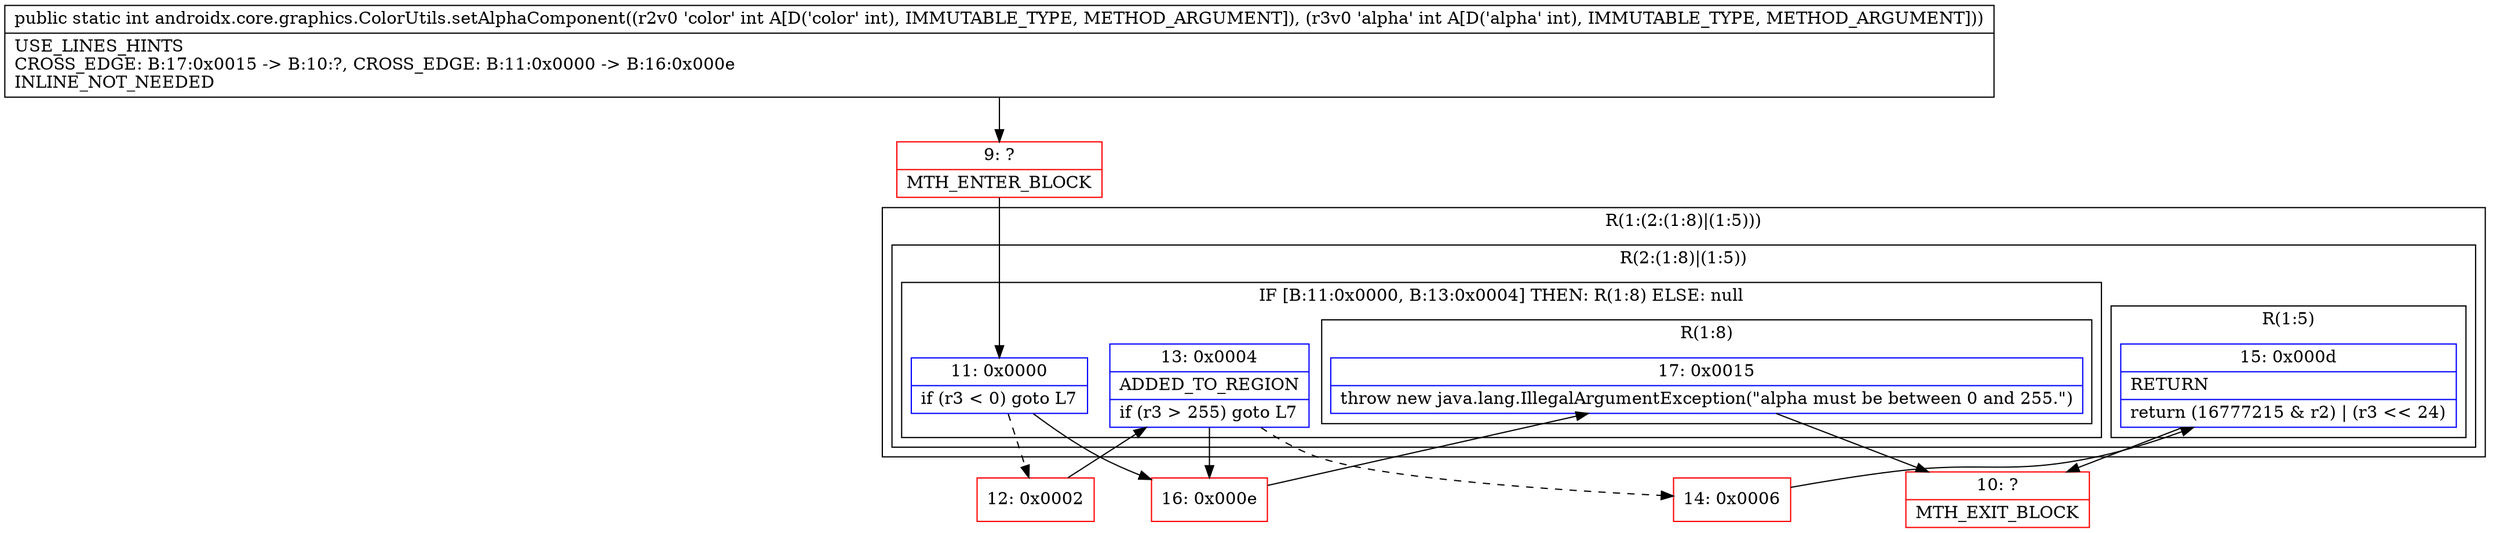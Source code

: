 digraph "CFG forandroidx.core.graphics.ColorUtils.setAlphaComponent(II)I" {
subgraph cluster_Region_378350306 {
label = "R(1:(2:(1:8)|(1:5)))";
node [shape=record,color=blue];
subgraph cluster_Region_956253958 {
label = "R(2:(1:8)|(1:5))";
node [shape=record,color=blue];
subgraph cluster_IfRegion_716344838 {
label = "IF [B:11:0x0000, B:13:0x0004] THEN: R(1:8) ELSE: null";
node [shape=record,color=blue];
Node_11 [shape=record,label="{11\:\ 0x0000|if (r3 \< 0) goto L7\l}"];
Node_13 [shape=record,label="{13\:\ 0x0004|ADDED_TO_REGION\l|if (r3 \> 255) goto L7\l}"];
subgraph cluster_Region_660786339 {
label = "R(1:8)";
node [shape=record,color=blue];
Node_17 [shape=record,label="{17\:\ 0x0015|throw new java.lang.IllegalArgumentException(\"alpha must be between 0 and 255.\")\l}"];
}
}
subgraph cluster_Region_1489447063 {
label = "R(1:5)";
node [shape=record,color=blue];
Node_15 [shape=record,label="{15\:\ 0x000d|RETURN\l|return (16777215 & r2) \| (r3 \<\< 24)\l}"];
}
}
}
Node_9 [shape=record,color=red,label="{9\:\ ?|MTH_ENTER_BLOCK\l}"];
Node_12 [shape=record,color=red,label="{12\:\ 0x0002}"];
Node_14 [shape=record,color=red,label="{14\:\ 0x0006}"];
Node_10 [shape=record,color=red,label="{10\:\ ?|MTH_EXIT_BLOCK\l}"];
Node_16 [shape=record,color=red,label="{16\:\ 0x000e}"];
MethodNode[shape=record,label="{public static int androidx.core.graphics.ColorUtils.setAlphaComponent((r2v0 'color' int A[D('color' int), IMMUTABLE_TYPE, METHOD_ARGUMENT]), (r3v0 'alpha' int A[D('alpha' int), IMMUTABLE_TYPE, METHOD_ARGUMENT]))  | USE_LINES_HINTS\lCROSS_EDGE: B:17:0x0015 \-\> B:10:?, CROSS_EDGE: B:11:0x0000 \-\> B:16:0x000e\lINLINE_NOT_NEEDED\l}"];
MethodNode -> Node_9;Node_11 -> Node_12[style=dashed];
Node_11 -> Node_16;
Node_13 -> Node_14[style=dashed];
Node_13 -> Node_16;
Node_17 -> Node_10;
Node_15 -> Node_10;
Node_9 -> Node_11;
Node_12 -> Node_13;
Node_14 -> Node_15;
Node_16 -> Node_17;
}


